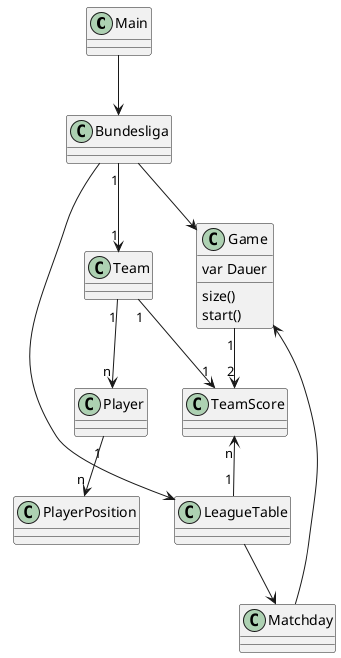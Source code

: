 @startuml
'https://plantuml.com/class-diagram

class Main
class Bundesliga
class Game
class Team
class TeamScore

Bundesliga "1"-->"1" Team
Bundesliga --> LeagueTable
Bundesliga --> Game
Team "1"-->"n" Player
Team "1"-->"1" TeamScore
TeamScore "n"<--"1" LeagueTable
'LeagueTable "1"<--"n" TeamScore
Player "1"-->"n" PlayerPosition
Game "1"-->"2" TeamScore
Main --> Bundesliga
LeagueTable --> Matchday
Matchday --> Game

class Game {
var Dauer
size()
start()
}




@enduml